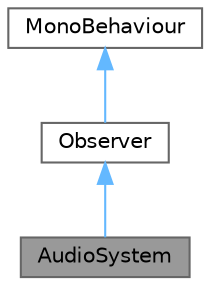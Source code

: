 digraph "AudioSystem"
{
 // LATEX_PDF_SIZE
  bgcolor="transparent";
  edge [fontname=Helvetica,fontsize=10,labelfontname=Helvetica,labelfontsize=10];
  node [fontname=Helvetica,fontsize=10,shape=box,height=0.2,width=0.4];
  Node1 [label="AudioSystem",height=0.2,width=0.4,color="gray40", fillcolor="grey60", style="filled", fontcolor="black",tooltip="Deals with calling the correct audio based on the passed Notification Type from Subject"];
  Node2 -> Node1 [dir="back",color="steelblue1",style="solid"];
  Node2 [label="Observer",height=0.2,width=0.4,color="gray40", fillcolor="white", style="filled",URL="$class_observer.html",tooltip="Abstract class used in Observer Pattern Deals with reacting to notification types"];
  Node3 -> Node2 [dir="back",color="steelblue1",style="solid"];
  Node3 [label="MonoBehaviour",height=0.2,width=0.4,color="gray40", fillcolor="white", style="filled",tooltip=" "];
}
